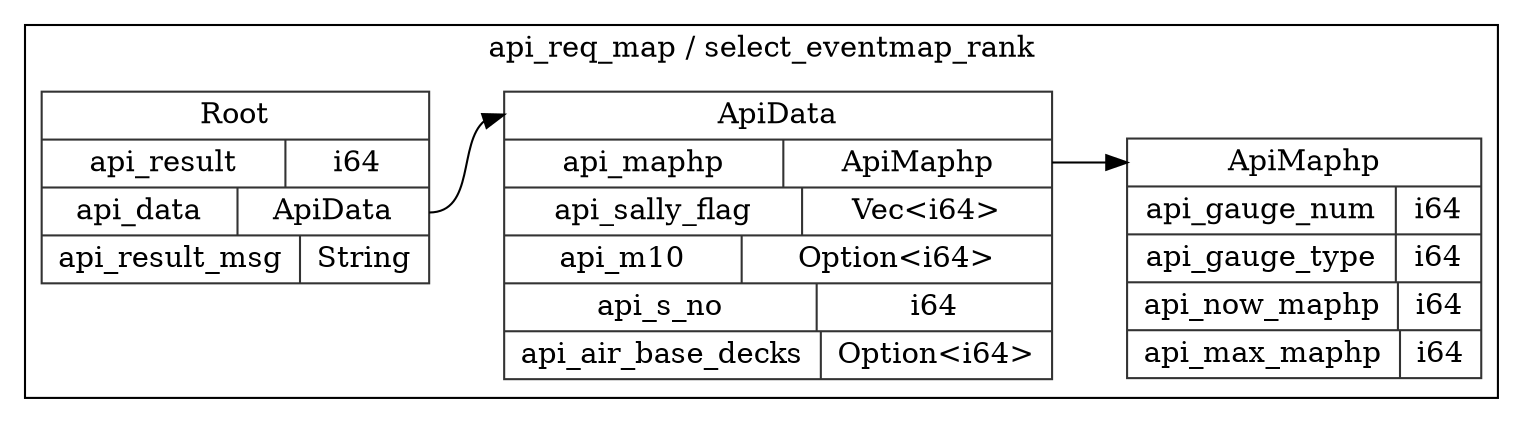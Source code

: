 digraph {
  rankdir=LR;
  subgraph cluster_0 {
    label="api_req_map / select_eventmap_rank";
    node [style="filled", color=white, style="solid", color=gray20];
    api_req_map__select_eventmap_rank__ApiMaphp [label="<ApiMaphp> ApiMaphp  | { api_gauge_num | <api_gauge_num> i64 } | { api_gauge_type | <api_gauge_type> i64 } | { api_now_maphp | <api_now_maphp> i64 } | { api_max_maphp | <api_max_maphp> i64 }", shape=record];
    api_req_map__select_eventmap_rank__ApiData [label="<ApiData> ApiData  | { api_maphp | <api_maphp> ApiMaphp } | { api_sally_flag | <api_sally_flag> Vec\<i64\> } | { api_m10 | <api_m10> Option\<i64\> } | { api_s_no | <api_s_no> i64 } | { api_air_base_decks | <api_air_base_decks> Option\<i64\> }", shape=record];
    api_req_map__select_eventmap_rank__ApiData:api_maphp:e -> api_req_map__select_eventmap_rank__ApiMaphp:ApiMaphp:w;
    api_req_map__select_eventmap_rank__Root [label="<Root> Root  | { api_result | <api_result> i64 } | { api_data | <api_data> ApiData } | { api_result_msg | <api_result_msg> String }", shape=record];
    api_req_map__select_eventmap_rank__Root:api_data:e -> api_req_map__select_eventmap_rank__ApiData:ApiData:w;
  }
}
